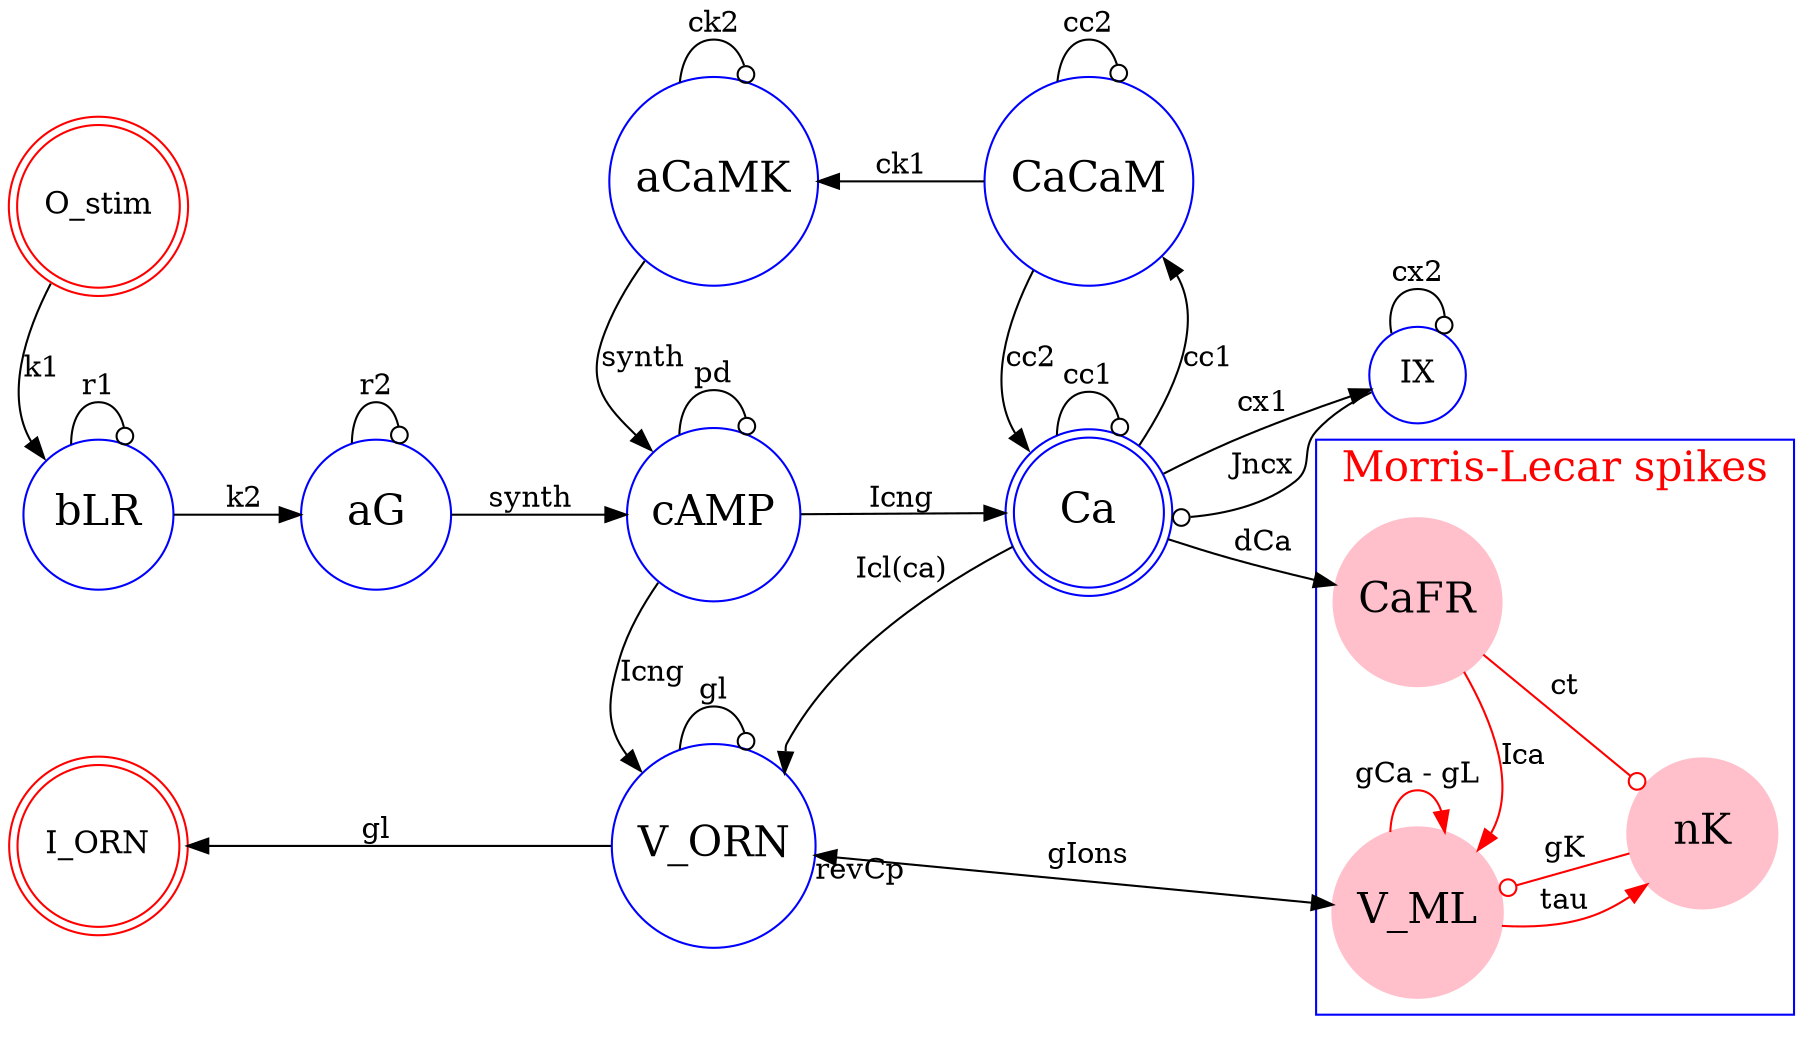 digraph spiking_ORN {
	rankdir=LR;
	node [shape = doublecircle, color=red, width=0.7,fontsize=15]; O_stim, I_ORN;
	node [shape = doublecircle, color=blue, width=1,fontsize=20]; Ca;
	node [shape = circle, color=blue, width=0, fontsize=15]; IX;
	node [shape = circle, color=blue, width=1,fontsize=20,style=unfilled];
	edge [color=black];
	

	subgraph clusterB {
		node [style=filled, color=pink];
		edge [color=red];
		label = "Morris-Lecar spikes";
		fontsize = 20;
		fontcolor=red;
		color=blue;
		nK -> V_ML[label = gK, arrowhead=odot];
		V_ML -> V_ML [label = "gCa - gL"];
		CaFR -> V_ML [label = "Ica",headport=ne];
		CaFR -> nK [label = "ct" , arrowhead=odot];
		V_ML -> nK [label = "tau"];
		{rank = max nK}
		{rank = same CaFR V_ML}
    }

	O_stim -> bLR [label = k1, headport=nw];
	bLR -> bLR [label = r1, arrowhead=odot];
	bLR -> aG [label = k2];
	aG -> aG [label = r2, arrowhead=odot];
	aG -> cAMP [label = synth];
	aCaMK -> cAMP [label = synth, arrowhead=odot,headport=nw];
	cAMP -> cAMP [label = pd, arrowhead=odot];
	CaCaM -> aCaMK [label = ck1];
	aCaMK -> aCaMK [label = ck2, arrowhead=odot];
	CaCaM -> CaCaM [label = cc2, arrowhead=odot];
	Ca -> CaCaM [label = cc1, headport=se];	
	Ca -> Ca [label = cc1, arrowhead=odot];	
	CaCaM -> Ca [label = cc2, headport=nw];

	Ca -> IX [label = cx1];
	IX -> IX [label = cx2, arrowhead=odot];
	IX -> Ca [label = Jncx, arrowhead=odot];

	cAMP -> Ca [label = Icng];
	cAMP -> V_ORN [label = Icng, headport=nw];
	V_ORN -> V_ORN [label = gl, arrowhead=odot];
	Ca -> V_ORN [label="Icl(ca)", headport=ne];
	V_ORN -> I_ORN [label = gl];
	Ca -> CaFR [label = "dCa"];
	V_ORN -> V_ML [dir=both, label=gIons, taillabel="revCp"];

	{rank = min bLR O_stim I_ORN}
	{rank = same cAMP aCaMK V_ORN}
	{rank = same Ca CaCaM}
}

// dot -Tpng -Gdpi=300 model.gv -o model.png